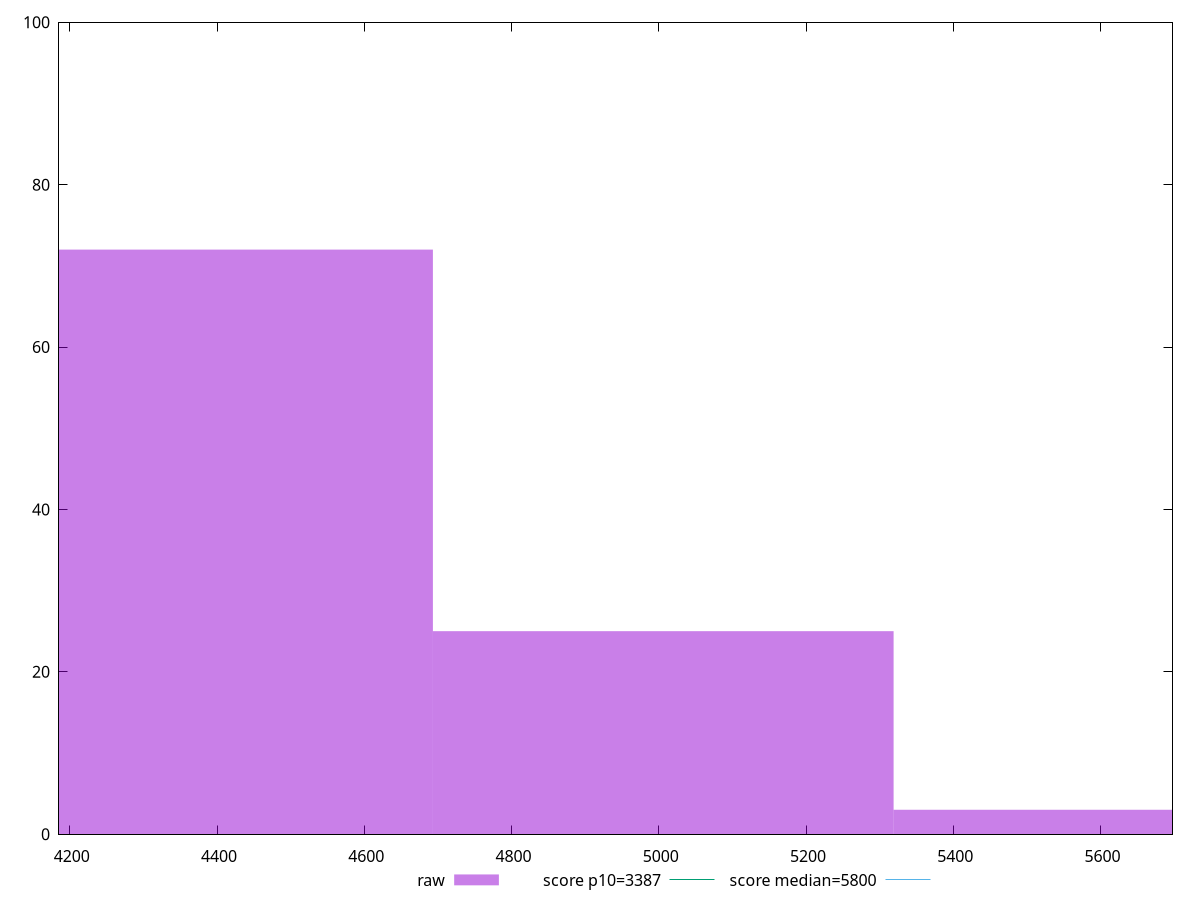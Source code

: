 reset

$raw <<EOF
5631.779530941227 3
5006.026249725535 25
4380.272968509844 72
EOF

set key outside below
set boxwidth 625.7532812156919
set xrange [4185.297575146969:5697.71409607805]
set yrange [0:100]
set style fill transparent solid 0.5 noborder

set parametric
set terminal svg size 640, 490 enhanced background rgb 'white'
set output "report_00007_2020-12-11T15:55:29.892Z/speed-index/samples/pages+cached/raw/histogram.svg"

plot $raw title "raw" with boxes, \
     3387,t title "score p10=3387", \
     5800,t title "score median=5800"

reset
